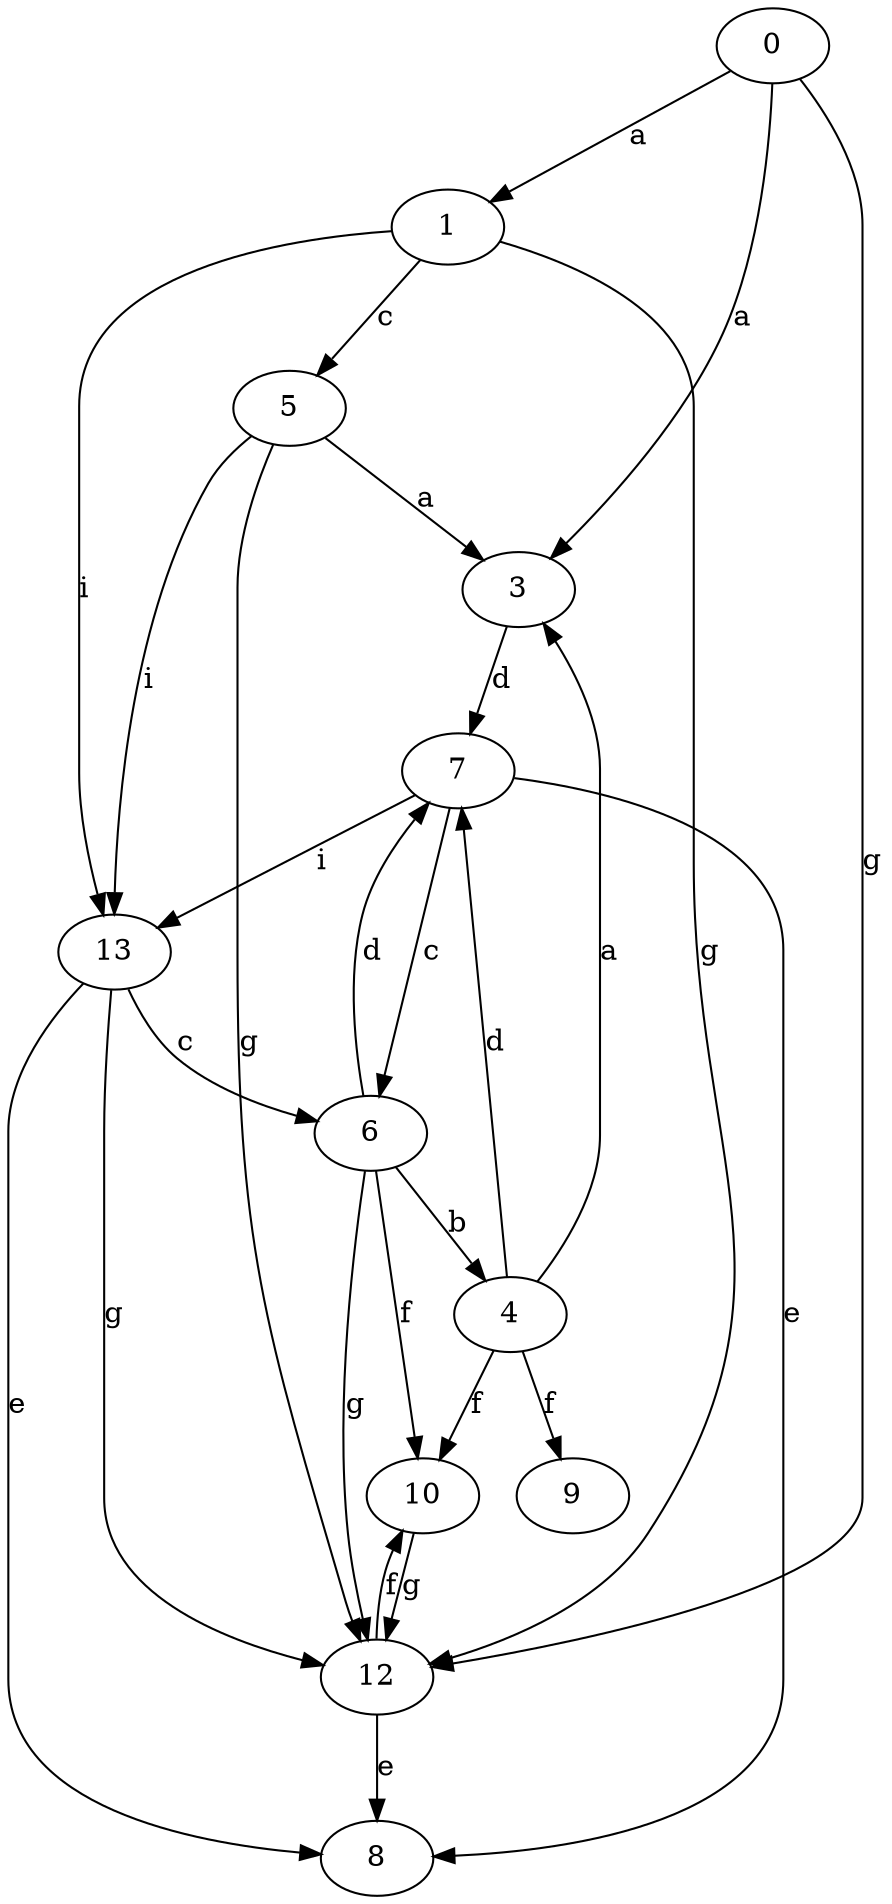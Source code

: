strict digraph  {
1;
3;
0;
4;
5;
6;
7;
8;
9;
10;
12;
13;
1 -> 5  [label=c];
1 -> 12  [label=g];
1 -> 13  [label=i];
3 -> 7  [label=d];
0 -> 1  [label=a];
0 -> 3  [label=a];
0 -> 12  [label=g];
4 -> 3  [label=a];
4 -> 7  [label=d];
4 -> 9  [label=f];
4 -> 10  [label=f];
5 -> 3  [label=a];
5 -> 12  [label=g];
5 -> 13  [label=i];
6 -> 4  [label=b];
6 -> 7  [label=d];
6 -> 10  [label=f];
6 -> 12  [label=g];
7 -> 6  [label=c];
7 -> 8  [label=e];
7 -> 13  [label=i];
10 -> 12  [label=g];
12 -> 8  [label=e];
12 -> 10  [label=f];
13 -> 6  [label=c];
13 -> 8  [label=e];
13 -> 12  [label=g];
}

